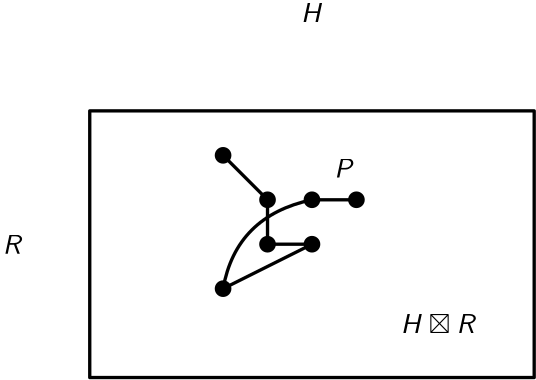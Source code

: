 <?xml version="1.0"?>
<!DOCTYPE ipe SYSTEM "ipe.dtd">
<ipe version="70218" creator="Ipe 7.2.23">
<info created="D:20211121110414" modified="D:20211121111122"/>
<preamble>\usepackage{sfmath}
\usepackage{amssymb}</preamble>
<ipestyle name="basic">
<symbol name="arrow/arc(spx)">
<path stroke="sym-stroke" fill="sym-stroke" pen="sym-pen">
0 0 m
-1 0.333 l
-1 -0.333 l
h
</path>
</symbol>
<symbol name="arrow/farc(spx)">
<path stroke="sym-stroke" fill="white" pen="sym-pen">
0 0 m
-1 0.333 l
-1 -0.333 l
h
</path>
</symbol>
<symbol name="arrow/ptarc(spx)">
<path stroke="sym-stroke" fill="sym-stroke" pen="sym-pen">
0 0 m
-1 0.333 l
-0.8 0 l
-1 -0.333 l
h
</path>
</symbol>
<symbol name="arrow/fptarc(spx)">
<path stroke="sym-stroke" fill="white" pen="sym-pen">
0 0 m
-1 0.333 l
-0.8 0 l
-1 -0.333 l
h
</path>
</symbol>
<symbol name="mark/circle(sx)" transformations="translations">
<path fill="sym-stroke">
0.6 0 0 0.6 0 0 e
0.4 0 0 0.4 0 0 e
</path>
</symbol>
<symbol name="mark/disk(sx)" transformations="translations">
<path fill="sym-stroke">
0.6 0 0 0.6 0 0 e
</path>
</symbol>
<symbol name="mark/fdisk(sfx)" transformations="translations">
<group>
<path fill="sym-fill">
0.5 0 0 0.5 0 0 e
</path>
<path fill="sym-stroke" fillrule="eofill">
0.6 0 0 0.6 0 0 e
0.4 0 0 0.4 0 0 e
</path>
</group>
</symbol>
<symbol name="mark/box(sx)" transformations="translations">
<path fill="sym-stroke" fillrule="eofill">
-0.6 -0.6 m
0.6 -0.6 l
0.6 0.6 l
-0.6 0.6 l
h
-0.4 -0.4 m
0.4 -0.4 l
0.4 0.4 l
-0.4 0.4 l
h
</path>
</symbol>
<symbol name="mark/square(sx)" transformations="translations">
<path fill="sym-stroke">
-0.6 -0.6 m
0.6 -0.6 l
0.6 0.6 l
-0.6 0.6 l
h
</path>
</symbol>
<symbol name="mark/fsquare(sfx)" transformations="translations">
<group>
<path fill="sym-fill">
-0.5 -0.5 m
0.5 -0.5 l
0.5 0.5 l
-0.5 0.5 l
h
</path>
<path fill="sym-stroke" fillrule="eofill">
-0.6 -0.6 m
0.6 -0.6 l
0.6 0.6 l
-0.6 0.6 l
h
-0.4 -0.4 m
0.4 -0.4 l
0.4 0.4 l
-0.4 0.4 l
h
</path>
</group>
</symbol>
<symbol name="mark/cross(sx)" transformations="translations">
<group>
<path fill="sym-stroke">
-0.43 -0.57 m
0.57 0.43 l
0.43 0.57 l
-0.57 -0.43 l
h
</path>
<path fill="sym-stroke">
-0.43 0.57 m
0.57 -0.43 l
0.43 -0.57 l
-0.57 0.43 l
h
</path>
</group>
</symbol>
<symbol name="arrow/fnormal(spx)">
<path stroke="sym-stroke" fill="white" pen="sym-pen">
0 0 m
-1 0.333 l
-1 -0.333 l
h
</path>
</symbol>
<symbol name="arrow/pointed(spx)">
<path stroke="sym-stroke" fill="sym-stroke" pen="sym-pen">
0 0 m
-1 0.333 l
-0.8 0 l
-1 -0.333 l
h
</path>
</symbol>
<symbol name="arrow/fpointed(spx)">
<path stroke="sym-stroke" fill="white" pen="sym-pen">
0 0 m
-1 0.333 l
-0.8 0 l
-1 -0.333 l
h
</path>
</symbol>
<symbol name="arrow/linear(spx)">
<path stroke="sym-stroke" pen="sym-pen">
-1 0.333 m
0 0 l
-1 -0.333 l
</path>
</symbol>
<symbol name="arrow/fdouble(spx)">
<path stroke="sym-stroke" fill="white" pen="sym-pen">
0 0 m
-1 0.333 l
-1 -0.333 l
h
-1 0 m
-2 0.333 l
-2 -0.333 l
h
</path>
</symbol>
<symbol name="arrow/double(spx)">
<path stroke="sym-stroke" fill="sym-stroke" pen="sym-pen">
0 0 m
-1 0.333 l
-1 -0.333 l
h
-1 0 m
-2 0.333 l
-2 -0.333 l
h
</path>
</symbol>
<symbol name="arrow/mid-normal(spx)">
<path stroke="sym-stroke" fill="sym-stroke" pen="sym-pen">
0.5 0 m
-0.5 0.333 l
-0.5 -0.333 l
h
</path>
</symbol>
<symbol name="arrow/mid-fnormal(spx)">
<path stroke="sym-stroke" fill="white" pen="sym-pen">
0.5 0 m
-0.5 0.333 l
-0.5 -0.333 l
h
</path>
</symbol>
<symbol name="arrow/mid-pointed(spx)">
<path stroke="sym-stroke" fill="sym-stroke" pen="sym-pen">
0.5 0 m
-0.5 0.333 l
-0.3 0 l
-0.5 -0.333 l
h
</path>
</symbol>
<symbol name="arrow/mid-fpointed(spx)">
<path stroke="sym-stroke" fill="white" pen="sym-pen">
0.5 0 m
-0.5 0.333 l
-0.3 0 l
-0.5 -0.333 l
h
</path>
</symbol>
<symbol name="arrow/mid-double(spx)">
<path stroke="sym-stroke" fill="sym-stroke" pen="sym-pen">
1 0 m
0 0.333 l
0 -0.333 l
h
0 0 m
-1 0.333 l
-1 -0.333 l
h
</path>
</symbol>
<symbol name="arrow/mid-fdouble(spx)">
<path stroke="sym-stroke" fill="white" pen="sym-pen">
1 0 m
0 0.333 l
0 -0.333 l
h
0 0 m
-1 0.333 l
-1 -0.333 l
h
</path>
</symbol>
<anglesize name="22.5 deg" value="22.5"/>
<anglesize name="30 deg" value="30"/>
<anglesize name="45 deg" value="45"/>
<anglesize name="60 deg" value="60"/>
<anglesize name="90 deg" value="90"/>
<arrowsize name="large" value="10"/>
<arrowsize name="small" value="5"/>
<arrowsize name="tiny" value="3"/>
<color name="blue" value="0 0 1"/>
<color name="brown" value="0.647 0.165 0.165"/>
<color name="darkblue" value="0 0 0.545"/>
<color name="darkcyan" value="0 0.545 0.545"/>
<color name="darkgray" value="0.663"/>
<color name="darkgreen" value="0 0.392 0"/>
<color name="darkmagenta" value="0.545 0 0.545"/>
<color name="darkorange" value="1 0.549 0"/>
<color name="darkred" value="0.545 0 0"/>
<color name="gold" value="1 0.843 0"/>
<color name="gray" value="0.745"/>
<color name="green" value="0 1 0"/>
<color name="lightblue" value="0.678 0.847 0.902"/>
<color name="lightcyan" value="0.878 1 1"/>
<color name="lightgray" value="0.827"/>
<color name="lightgreen" value="0.565 0.933 0.565"/>
<color name="lightyellow" value="1 1 0.878"/>
<color name="navy" value="0 0 0.502"/>
<color name="orange" value="1 0.647 0"/>
<color name="pink" value="1 0.753 0.796"/>
<color name="purple" value="0.627 0.125 0.941"/>
<color name="red" value="1 0 0"/>
<color name="seagreen" value="0.18 0.545 0.341"/>
<color name="turquoise" value="0.251 0.878 0.816"/>
<color name="violet" value="0.933 0.51 0.933"/>
<color name="yellow" value="1 1 0"/>
<dashstyle name="dash dot dotted" value="[4 2 1 2 1 2] 0"/>
<dashstyle name="dash dotted" value="[4 2 1 2] 0"/>
<dashstyle name="dashed" value="[4] 0"/>
<dashstyle name="dotted" value="[1 3] 0"/>
<gridsize name="10 pts (~3.5 mm)" value="10"/>
<gridsize name="14 pts (~5 mm)" value="14"/>
<gridsize name="16 pts (~6 mm)" value="16"/>
<gridsize name="20 pts (~7 mm)" value="20"/>
<gridsize name="28 pts (~10 mm)" value="28"/>
<gridsize name="32 pts (~12 mm)" value="32"/>
<gridsize name="4 pts" value="4"/>
<gridsize name="56 pts (~20 mm)" value="56"/>
<gridsize name="8 pts (~3 mm)" value="8"/>
<opacity name="10%" value="0.1"/>
<opacity name="30%" value="0.3"/>
<opacity name="50%" value="0.5"/>
<opacity name="75%" value="0.75"/>
<pen name="fat" value="1.2"/>
<pen name="heavier" value="0.8"/>
<pen name="ultrafat" value="2"/>
<symbolsize name="large" value="5"/>
<symbolsize name="small" value="2"/>
<symbolsize name="tiny" value="1.1"/>
<textsize name="Huge" value="\Huge"/>
<textsize name="LARGE" value="\LARGE"/>
<textsize name="Large" value="\Large"/>
<textsize name="footnote" value="\footnotesize"/>
<textsize name="huge" value="\huge"/>
<textsize name="large" value="\large"/>
<textsize name="small" value="\small"/>
<textsize name="tiny" value="\tiny"/>
<textstyle name="center" begin="\begin{center}" end="\end{center}"/>
<textstyle name="item" begin="\begin{itemize}\item{}" end="\end{itemize}"/>
<textstyle name="itemize" begin="\begin{itemize}" end="\end{itemize}"/>
<tiling name="falling" angle="-60" step="4" width="1"/>
<tiling name="rising" angle="30" step="4" width="1"/>
</ipestyle>
<ipestyle name="odscolors">
<color name="columbia blue" value="0.745 0.847 0.831"/>
<color name="diamond" value="0.721 0.882 1"/>
<color name="dutch white" value="0.866 0.878 0.741"/>
<color name="granny smith apple" value="0.733 0.858 0.607"/>
<color name="laurel green" value="0.67 0.768 0.631"/>
<color name="light salmon" value="0.98 0.635 0.458"/>
<color name="lightgray" value="0.827"/>
<color name="magic mint" value="0.647 1 0.839"/>
<color name="medium sea green" value="0.266 0.686 0.411"/>
<color name="midnight green" value="0.062 0.309 0.333"/>
<color name="myrtle green" value="0.196 0.454 0.427"/>
<color name="pale chestnut" value="0.909 0.682 0.717"/>
<color name="paynes grey" value="0.345 0.435 0.486"/>
<color name="pearl aqua" value="0.556 0.776 0.725"/>
<color name="pink raspberry" value="0.639 0.043 0.215"/>
<color name="pink-orange" value="1 0.549 0.38"/>
<color name="rose gold" value="0.741 0.419 0.45"/>
<color name="steel teal" value="0.4 0.521 0.525"/>
<color name="tigers eye" value="0.968 0.549 0.235"/>
<color name="trolley grey" value="0.505 0.498 0.458"/>
<color name="usc gold" value="1 0.807 0.019"/>
</ipestyle>
<page>
<layer name="alpha"/>
<layer name="beta"/>
<layer name="gamma"/>
<layer name="delta"/>
<layer name="epsilon"/>
<layer name="zeta"/>
<layer name="eta"/>
<view layers="alpha" active="alpha"/>
<view layers="alpha beta" active="beta"/>
<view layers="alpha beta gamma" active="gamma"/>
<view layers="alpha beta gamma delta" active="delta"/>
<view layers="alpha beta gamma delta epsilon" active="epsilon"/>
<view layers="alpha beta gamma delta epsilon zeta" active="zeta"/>
<view layers="alpha beta gamma delta epsilon zeta eta" active="eta"/>
<path layer="eta" matrix="1 0 0 1 96 -16" fill="light salmon">
5.50667 0 0 5.50667 192 656 e
</path>
<path matrix="1 0 0 1 96 0" fill="granny smith apple">
5.50667 0 0 5.50667 192 656 e
</path>
<text layer="alpha" matrix="1 0 0 1 0 16" transformations="translations" pos="288 704" stroke="black" type="label" width="7.863" height="6.918" depth="0" halign="center" valign="baseline" style="math">H</text>
<text matrix="1 0 0 1 -8.04913 -16" transformations="translations" pos="192 656" stroke="black" type="label" width="7.26" height="6.918" depth="0" halign="right" valign="center" style="math">R</text>
<path stroke="black" pen="fat">
208 688 m
208 592 l
368 592 l
368 688 l
h
</path>
<use name="mark/disk(sx)" pos="256 672" size="large" stroke="black"/>
<use name="mark/disk(sx)" pos="272 656" size="large" stroke="black"/>
<use name="mark/disk(sx)" pos="288 640" size="large" stroke="black"/>
<use name="mark/disk(sx)" pos="256 624" size="large" stroke="black"/>
<use name="mark/disk(sx)" pos="272 640" size="large" stroke="black"/>
<use name="mark/disk(sx)" pos="288 656" size="large" stroke="black"/>
<use name="mark/disk(sx)" pos="304 656" size="large" stroke="black"/>
<path stroke="black" pen="fat">
256 672 m
272 656 l
</path>
<path stroke="black" pen="fat">
272 656 m
272 640 l
</path>
<path stroke="black" pen="fat">
272 640 m
288 640 l
</path>
<path stroke="black" pen="fat">
288 640 m
256 624 l
</path>
<path stroke="black" pen="fat">
256 624 m
260.653 650.187
288 656 c
</path>
<path stroke="black" pen="fat">
288 656 m
304 656 l
</path>
<text transformations="translations" pos="320 608" stroke="black" type="label" width="27.3" height="6.918" depth="0" valign="baseline" style="math">H\boxtimes R</text>
<use layer="beta" name="mark/disk(sx)" pos="256 704" size="large" stroke="black"/>
<use name="mark/disk(sx)" pos="272 704" size="large" stroke="black"/>
<use name="mark/disk(sx)" pos="288 704" size="large" stroke="black"/>
<use name="mark/disk(sx)" pos="304 704" size="large" stroke="black"/>
<path stroke="black" pen="fat">
256 704 m
272 704 l
</path>
<path stroke="black" pen="fat">
272 704 m
264 712
272 720
280 712
272 704 c
</path>
<path stroke="black" pen="fat">
272 704 m
288 704 l
</path>
<path stroke="black" pen="fat">
288 704 m
272 696
256 704 c
</path>
<path stroke="black" pen="fat">
256 704 m
272 688
288 704 c
</path>
<path stroke="black" pen="fat">
288 704 m
304 704 l
</path>
<text layer="alpha" matrix="1 0 0 1 -24 0" transformations="translations" pos="320 664" stroke="black" type="label" width="7.191" height="6.918" depth="0" valign="baseline" style="math">P</text>
<use layer="gamma" name="mark/disk(sx)" pos="288 704" size="large" stroke="tigers eye"/>
<use layer="delta" name="mark/disk(sx)" pos="288 656" size="large" stroke="tigers eye"/>
<use name="mark/disk(sx)" pos="288 640" size="large" stroke="tigers eye"/>
<use layer="epsilon" name="mark/disk(sx)" pos="192 640" size="large" stroke="tigers eye"/>
<use name="mark/disk(sx)" pos="192 656" size="large" stroke="tigers eye"/>
<path layer="zeta" matrix="1 0 0 1 0 -16" fill="light salmon">
5.50667 0 0 5.50667 192 656 e
</path>
<path fill="granny smith apple">
5.50667 0 0 5.50667 192 656 e
</path>
</page>
</ipe>
